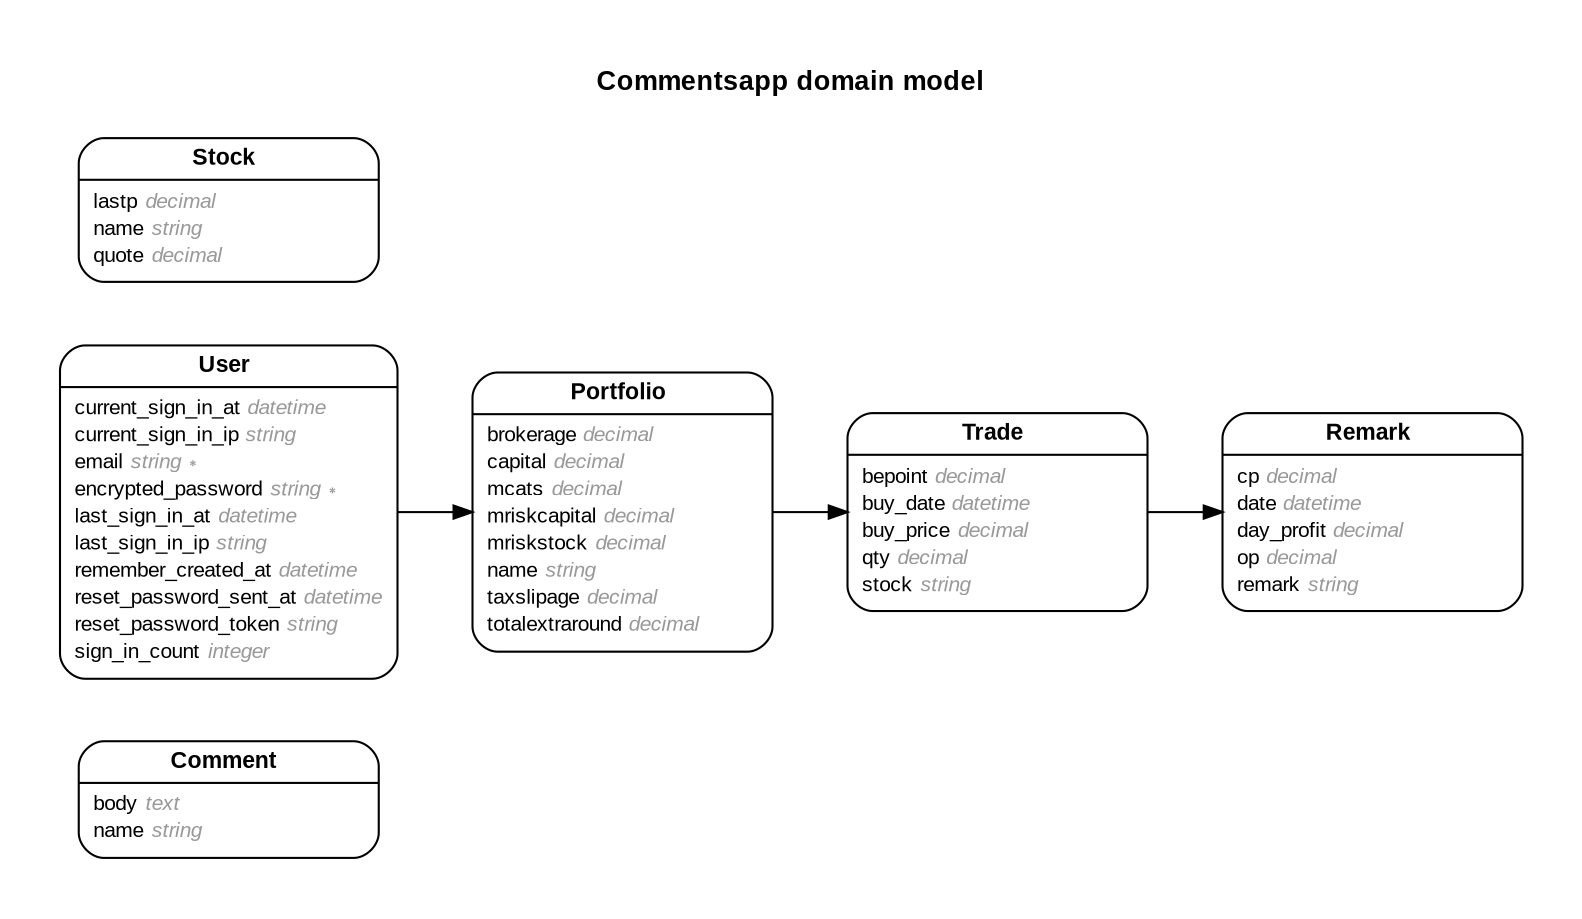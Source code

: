 digraph Commentsapp {
rankdir = "LR";
ranksep = "0.5";
nodesep = "0.4";
pad = "0.4,0.4";
margin = "0,0";
concentrate = "true";
labelloc = "t";
fontsize = "13";
fontname = "Arial Bold";
node[ shape  =  "Mrecord" , fontsize  =  "10" , fontname  =  "Arial" , margin  =  "0.07,0.05" , penwidth  =  "1.0"];
edge[ fontname  =  "Arial" , fontsize  =  "7" , dir  =  "both" , arrowsize  =  "0.9" , penwidth  =  "1.0" , labelangle  =  "32" , labeldistance  =  "1.8"];
label = "Commentsapp domain model\n\n";
m_Comment [label = <<table border="0" align="center" cellspacing="0.5" cellpadding="0" width="134">
  <tr><td align="center" valign="bottom" width="130"><font face="Arial Bold" point-size="11">Comment</font></td></tr>
</table>
|
<table border="0" align="left" cellspacing="2" cellpadding="0" width="134">
  <tr><td align="left" width="130" port="body">body <font face="Arial Italic" color="grey60">text</font></td></tr>
  <tr><td align="left" width="130" port="name">name <font face="Arial Italic" color="grey60">string</font></td></tr>
</table>
>];
m_Portfolio [label = <<table border="0" align="center" cellspacing="0.5" cellpadding="0" width="134">
  <tr><td align="center" valign="bottom" width="130"><font face="Arial Bold" point-size="11">Portfolio</font></td></tr>
</table>
|
<table border="0" align="left" cellspacing="2" cellpadding="0" width="134">
  <tr><td align="left" width="130" port="brokerage">brokerage <font face="Arial Italic" color="grey60">decimal</font></td></tr>
  <tr><td align="left" width="130" port="capital">capital <font face="Arial Italic" color="grey60">decimal</font></td></tr>
  <tr><td align="left" width="130" port="mcats">mcats <font face="Arial Italic" color="grey60">decimal</font></td></tr>
  <tr><td align="left" width="130" port="mriskcapital">mriskcapital <font face="Arial Italic" color="grey60">decimal</font></td></tr>
  <tr><td align="left" width="130" port="mriskstock">mriskstock <font face="Arial Italic" color="grey60">decimal</font></td></tr>
  <tr><td align="left" width="130" port="name">name <font face="Arial Italic" color="grey60">string</font></td></tr>
  <tr><td align="left" width="130" port="taxslipage">taxslipage <font face="Arial Italic" color="grey60">decimal</font></td></tr>
  <tr><td align="left" width="130" port="totalextraround">totalextraround <font face="Arial Italic" color="grey60">decimal</font></td></tr>
</table>
>];
m_Remark [label = <<table border="0" align="center" cellspacing="0.5" cellpadding="0" width="134">
  <tr><td align="center" valign="bottom" width="130"><font face="Arial Bold" point-size="11">Remark</font></td></tr>
</table>
|
<table border="0" align="left" cellspacing="2" cellpadding="0" width="134">
  <tr><td align="left" width="130" port="cp">cp <font face="Arial Italic" color="grey60">decimal</font></td></tr>
  <tr><td align="left" width="130" port="date">date <font face="Arial Italic" color="grey60">datetime</font></td></tr>
  <tr><td align="left" width="130" port="day_profit">day_profit <font face="Arial Italic" color="grey60">decimal</font></td></tr>
  <tr><td align="left" width="130" port="op">op <font face="Arial Italic" color="grey60">decimal</font></td></tr>
  <tr><td align="left" width="130" port="remark">remark <font face="Arial Italic" color="grey60">string</font></td></tr>
</table>
>];
m_Stock [label = <<table border="0" align="center" cellspacing="0.5" cellpadding="0" width="134">
  <tr><td align="center" valign="bottom" width="130"><font face="Arial Bold" point-size="11">Stock</font></td></tr>
</table>
|
<table border="0" align="left" cellspacing="2" cellpadding="0" width="134">
  <tr><td align="left" width="130" port="lastp">lastp <font face="Arial Italic" color="grey60">decimal</font></td></tr>
  <tr><td align="left" width="130" port="name">name <font face="Arial Italic" color="grey60">string</font></td></tr>
  <tr><td align="left" width="130" port="quote">quote <font face="Arial Italic" color="grey60">decimal</font></td></tr>
</table>
>];
m_Trade [label = <<table border="0" align="center" cellspacing="0.5" cellpadding="0" width="134">
  <tr><td align="center" valign="bottom" width="130"><font face="Arial Bold" point-size="11">Trade</font></td></tr>
</table>
|
<table border="0" align="left" cellspacing="2" cellpadding="0" width="134">
  <tr><td align="left" width="130" port="bepoint">bepoint <font face="Arial Italic" color="grey60">decimal</font></td></tr>
  <tr><td align="left" width="130" port="buy_date">buy_date <font face="Arial Italic" color="grey60">datetime</font></td></tr>
  <tr><td align="left" width="130" port="buy_price">buy_price <font face="Arial Italic" color="grey60">decimal</font></td></tr>
  <tr><td align="left" width="130" port="qty">qty <font face="Arial Italic" color="grey60">decimal</font></td></tr>
  <tr><td align="left" width="130" port="stock">stock <font face="Arial Italic" color="grey60">string</font></td></tr>
</table>
>];
m_User [label = <<table border="0" align="center" cellspacing="0.5" cellpadding="0" width="134">
  <tr><td align="center" valign="bottom" width="130"><font face="Arial Bold" point-size="11">User</font></td></tr>
</table>
|
<table border="0" align="left" cellspacing="2" cellpadding="0" width="134">
  <tr><td align="left" width="130" port="current_sign_in_at">current_sign_in_at <font face="Arial Italic" color="grey60">datetime</font></td></tr>
  <tr><td align="left" width="130" port="current_sign_in_ip">current_sign_in_ip <font face="Arial Italic" color="grey60">string</font></td></tr>
  <tr><td align="left" width="130" port="email">email <font face="Arial Italic" color="grey60">string ∗</font></td></tr>
  <tr><td align="left" width="130" port="encrypted_password">encrypted_password <font face="Arial Italic" color="grey60">string ∗</font></td></tr>
  <tr><td align="left" width="130" port="last_sign_in_at">last_sign_in_at <font face="Arial Italic" color="grey60">datetime</font></td></tr>
  <tr><td align="left" width="130" port="last_sign_in_ip">last_sign_in_ip <font face="Arial Italic" color="grey60">string</font></td></tr>
  <tr><td align="left" width="130" port="remember_created_at">remember_created_at <font face="Arial Italic" color="grey60">datetime</font></td></tr>
  <tr><td align="left" width="130" port="reset_password_sent_at">reset_password_sent_at <font face="Arial Italic" color="grey60">datetime</font></td></tr>
  <tr><td align="left" width="130" port="reset_password_token">reset_password_token <font face="Arial Italic" color="grey60">string</font></td></tr>
  <tr><td align="left" width="130" port="sign_in_count">sign_in_count <font face="Arial Italic" color="grey60">integer</font></td></tr>
</table>
>];
  m_User -> m_Portfolio [arrowhead = "normal", arrowtail = "none", weight = "2"];
  m_Portfolio -> m_Trade [arrowhead = "normal", arrowtail = "none", weight = "2"];
  m_Trade -> m_Remark [arrowhead = "normal", arrowtail = "none", weight = "2"];
}

